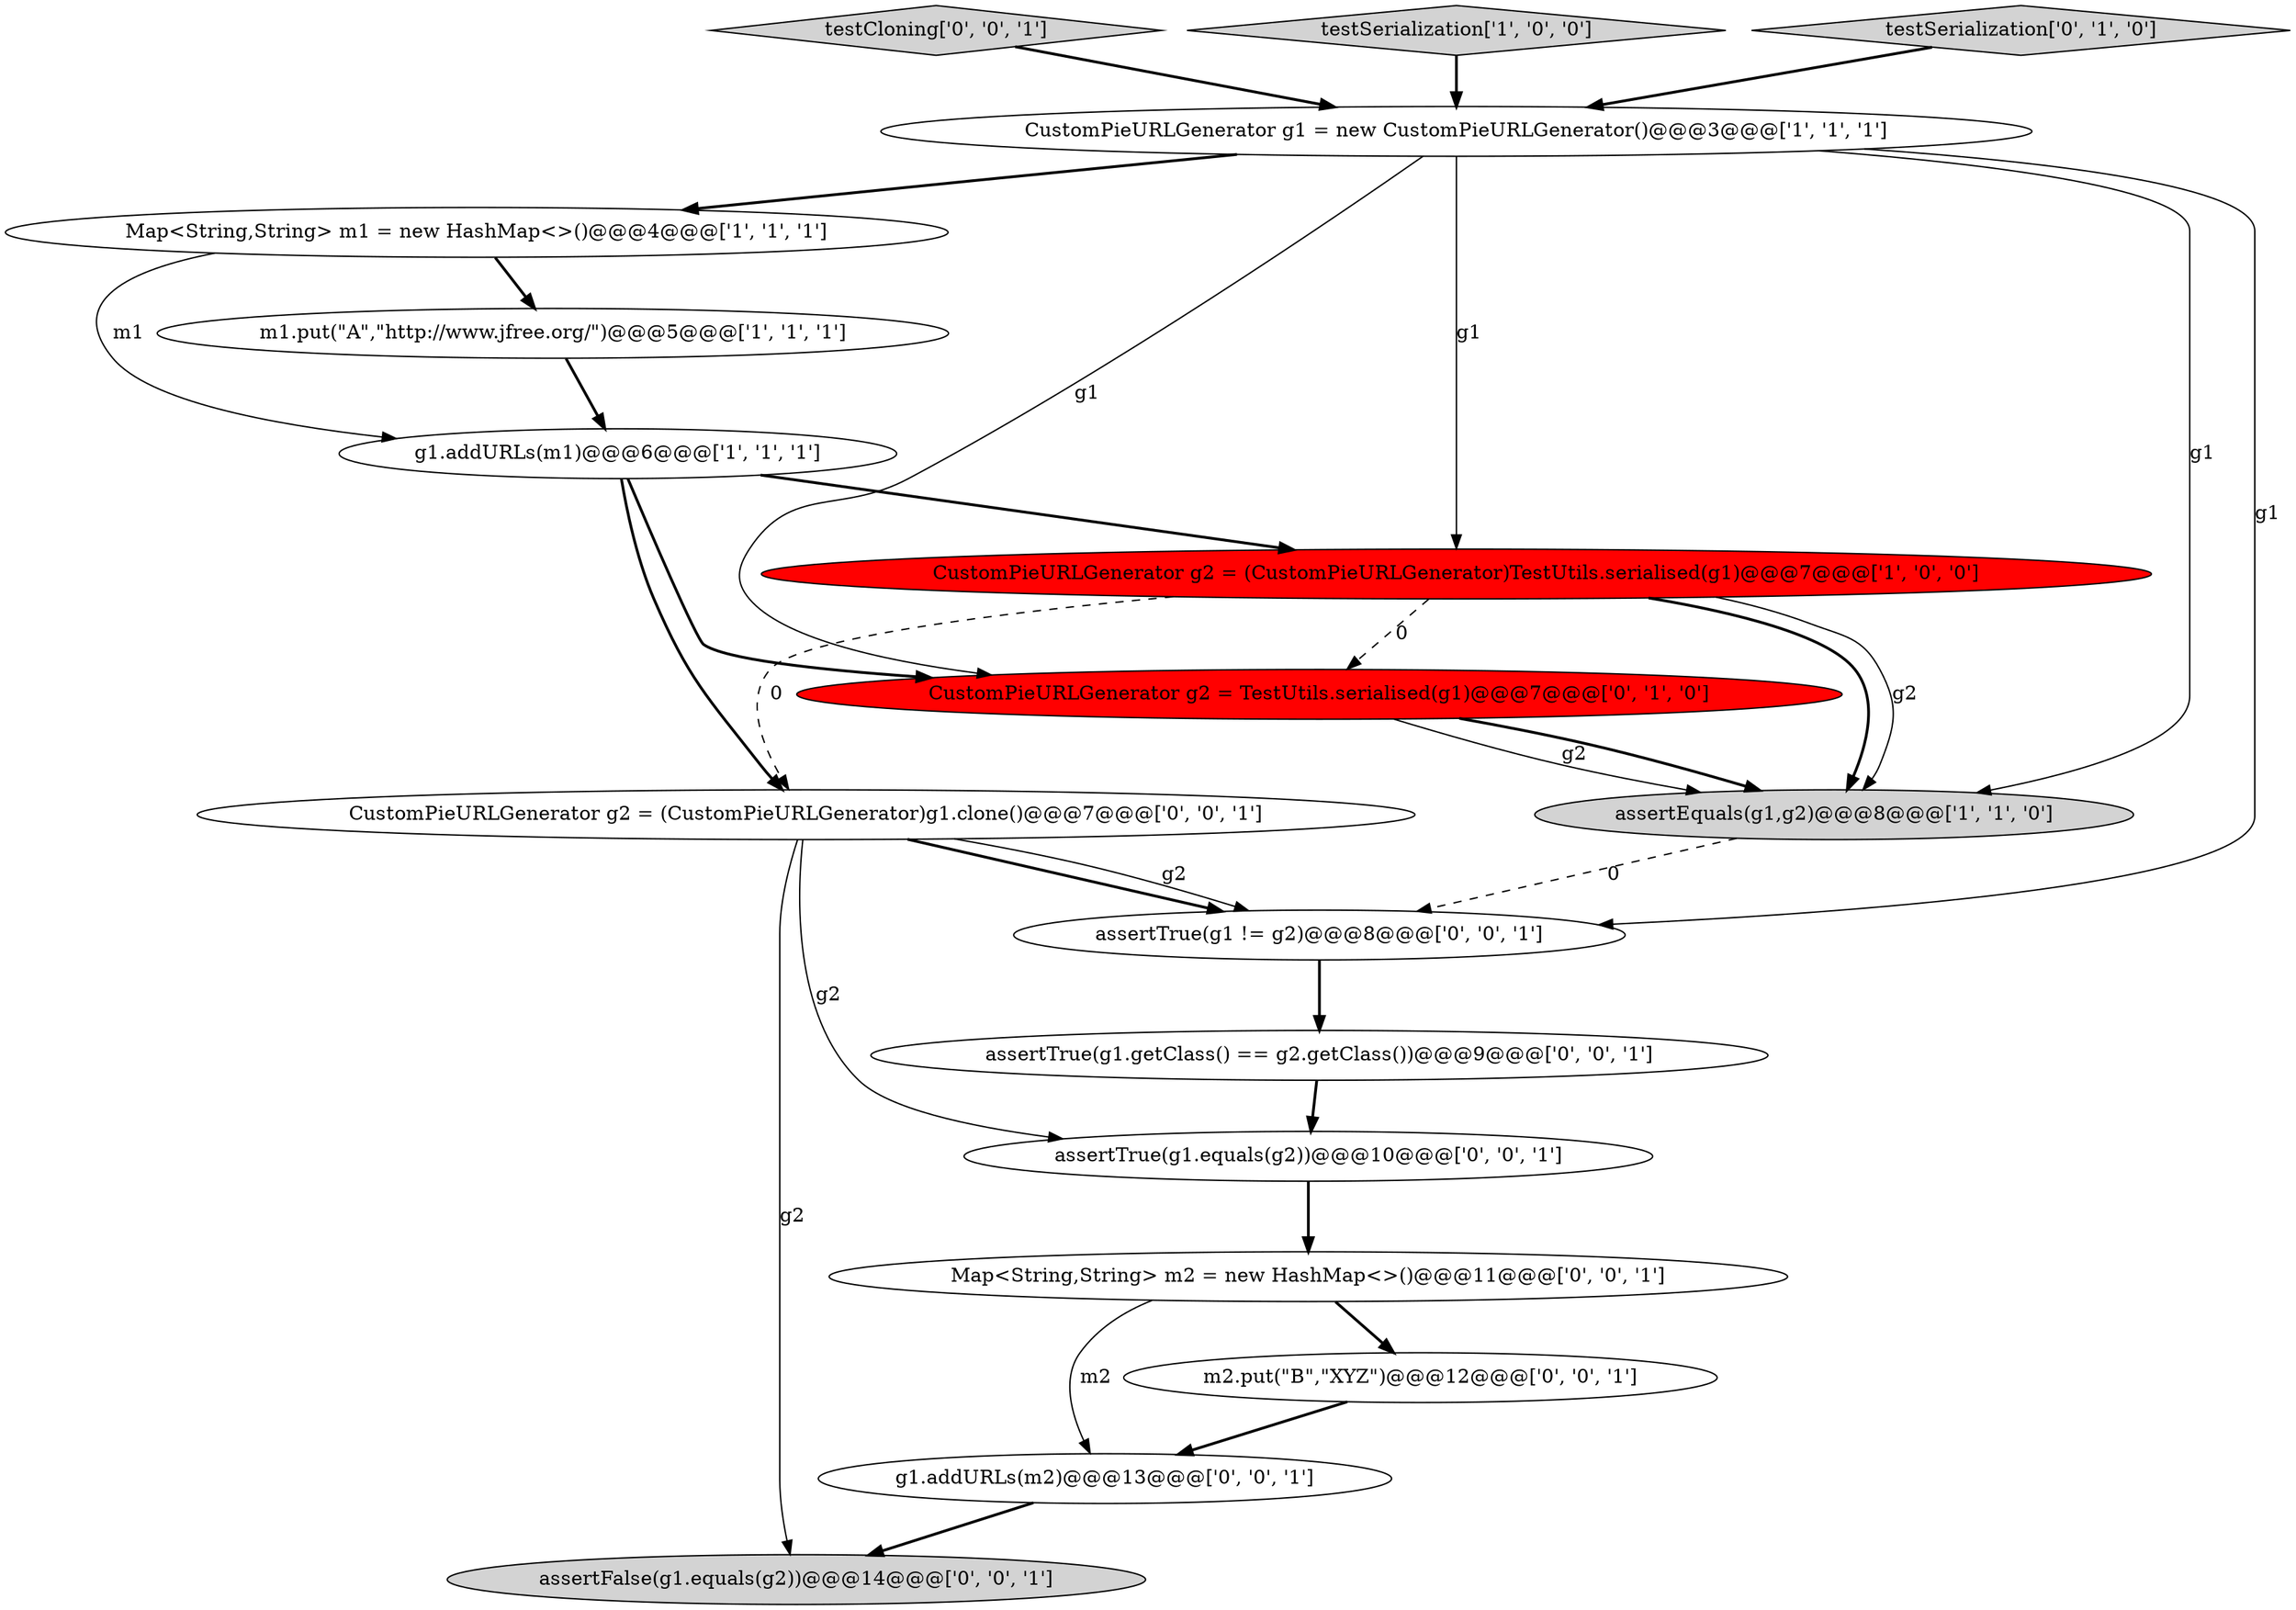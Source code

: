 digraph {
17 [style = filled, label = "assertFalse(g1.equals(g2))@@@14@@@['0', '0', '1']", fillcolor = lightgray, shape = ellipse image = "AAA0AAABBB3BBB"];
10 [style = filled, label = "assertTrue(g1.equals(g2))@@@10@@@['0', '0', '1']", fillcolor = white, shape = ellipse image = "AAA0AAABBB3BBB"];
2 [style = filled, label = "CustomPieURLGenerator g1 = new CustomPieURLGenerator()@@@3@@@['1', '1', '1']", fillcolor = white, shape = ellipse image = "AAA0AAABBB1BBB"];
12 [style = filled, label = "testCloning['0', '0', '1']", fillcolor = lightgray, shape = diamond image = "AAA0AAABBB3BBB"];
16 [style = filled, label = "CustomPieURLGenerator g2 = (CustomPieURLGenerator)g1.clone()@@@7@@@['0', '0', '1']", fillcolor = white, shape = ellipse image = "AAA0AAABBB3BBB"];
6 [style = filled, label = "assertEquals(g1,g2)@@@8@@@['1', '1', '0']", fillcolor = lightgray, shape = ellipse image = "AAA0AAABBB1BBB"];
4 [style = filled, label = "CustomPieURLGenerator g2 = (CustomPieURLGenerator)TestUtils.serialised(g1)@@@7@@@['1', '0', '0']", fillcolor = red, shape = ellipse image = "AAA1AAABBB1BBB"];
14 [style = filled, label = "assertTrue(g1.getClass() == g2.getClass())@@@9@@@['0', '0', '1']", fillcolor = white, shape = ellipse image = "AAA0AAABBB3BBB"];
11 [style = filled, label = "assertTrue(g1 != g2)@@@8@@@['0', '0', '1']", fillcolor = white, shape = ellipse image = "AAA0AAABBB3BBB"];
13 [style = filled, label = "g1.addURLs(m2)@@@13@@@['0', '0', '1']", fillcolor = white, shape = ellipse image = "AAA0AAABBB3BBB"];
5 [style = filled, label = "testSerialization['1', '0', '0']", fillcolor = lightgray, shape = diamond image = "AAA0AAABBB1BBB"];
0 [style = filled, label = "Map<String,String> m1 = new HashMap<>()@@@4@@@['1', '1', '1']", fillcolor = white, shape = ellipse image = "AAA0AAABBB1BBB"];
9 [style = filled, label = "Map<String,String> m2 = new HashMap<>()@@@11@@@['0', '0', '1']", fillcolor = white, shape = ellipse image = "AAA0AAABBB3BBB"];
7 [style = filled, label = "CustomPieURLGenerator g2 = TestUtils.serialised(g1)@@@7@@@['0', '1', '0']", fillcolor = red, shape = ellipse image = "AAA1AAABBB2BBB"];
8 [style = filled, label = "testSerialization['0', '1', '0']", fillcolor = lightgray, shape = diamond image = "AAA0AAABBB2BBB"];
3 [style = filled, label = "m1.put(\"A\",\"http://www.jfree.org/\")@@@5@@@['1', '1', '1']", fillcolor = white, shape = ellipse image = "AAA0AAABBB1BBB"];
1 [style = filled, label = "g1.addURLs(m1)@@@6@@@['1', '1', '1']", fillcolor = white, shape = ellipse image = "AAA0AAABBB1BBB"];
15 [style = filled, label = "m2.put(\"B\",\"XYZ\")@@@12@@@['0', '0', '1']", fillcolor = white, shape = ellipse image = "AAA0AAABBB3BBB"];
0->3 [style = bold, label=""];
1->4 [style = bold, label=""];
15->13 [style = bold, label=""];
16->11 [style = bold, label=""];
4->16 [style = dashed, label="0"];
3->1 [style = bold, label=""];
11->14 [style = bold, label=""];
4->6 [style = bold, label=""];
16->10 [style = solid, label="g2"];
6->11 [style = dashed, label="0"];
14->10 [style = bold, label=""];
2->4 [style = solid, label="g1"];
1->7 [style = bold, label=""];
16->17 [style = solid, label="g2"];
13->17 [style = bold, label=""];
5->2 [style = bold, label=""];
12->2 [style = bold, label=""];
2->0 [style = bold, label=""];
8->2 [style = bold, label=""];
7->6 [style = solid, label="g2"];
1->16 [style = bold, label=""];
9->15 [style = bold, label=""];
4->7 [style = dashed, label="0"];
7->6 [style = bold, label=""];
2->6 [style = solid, label="g1"];
9->13 [style = solid, label="m2"];
10->9 [style = bold, label=""];
2->7 [style = solid, label="g1"];
0->1 [style = solid, label="m1"];
16->11 [style = solid, label="g2"];
4->6 [style = solid, label="g2"];
2->11 [style = solid, label="g1"];
}
